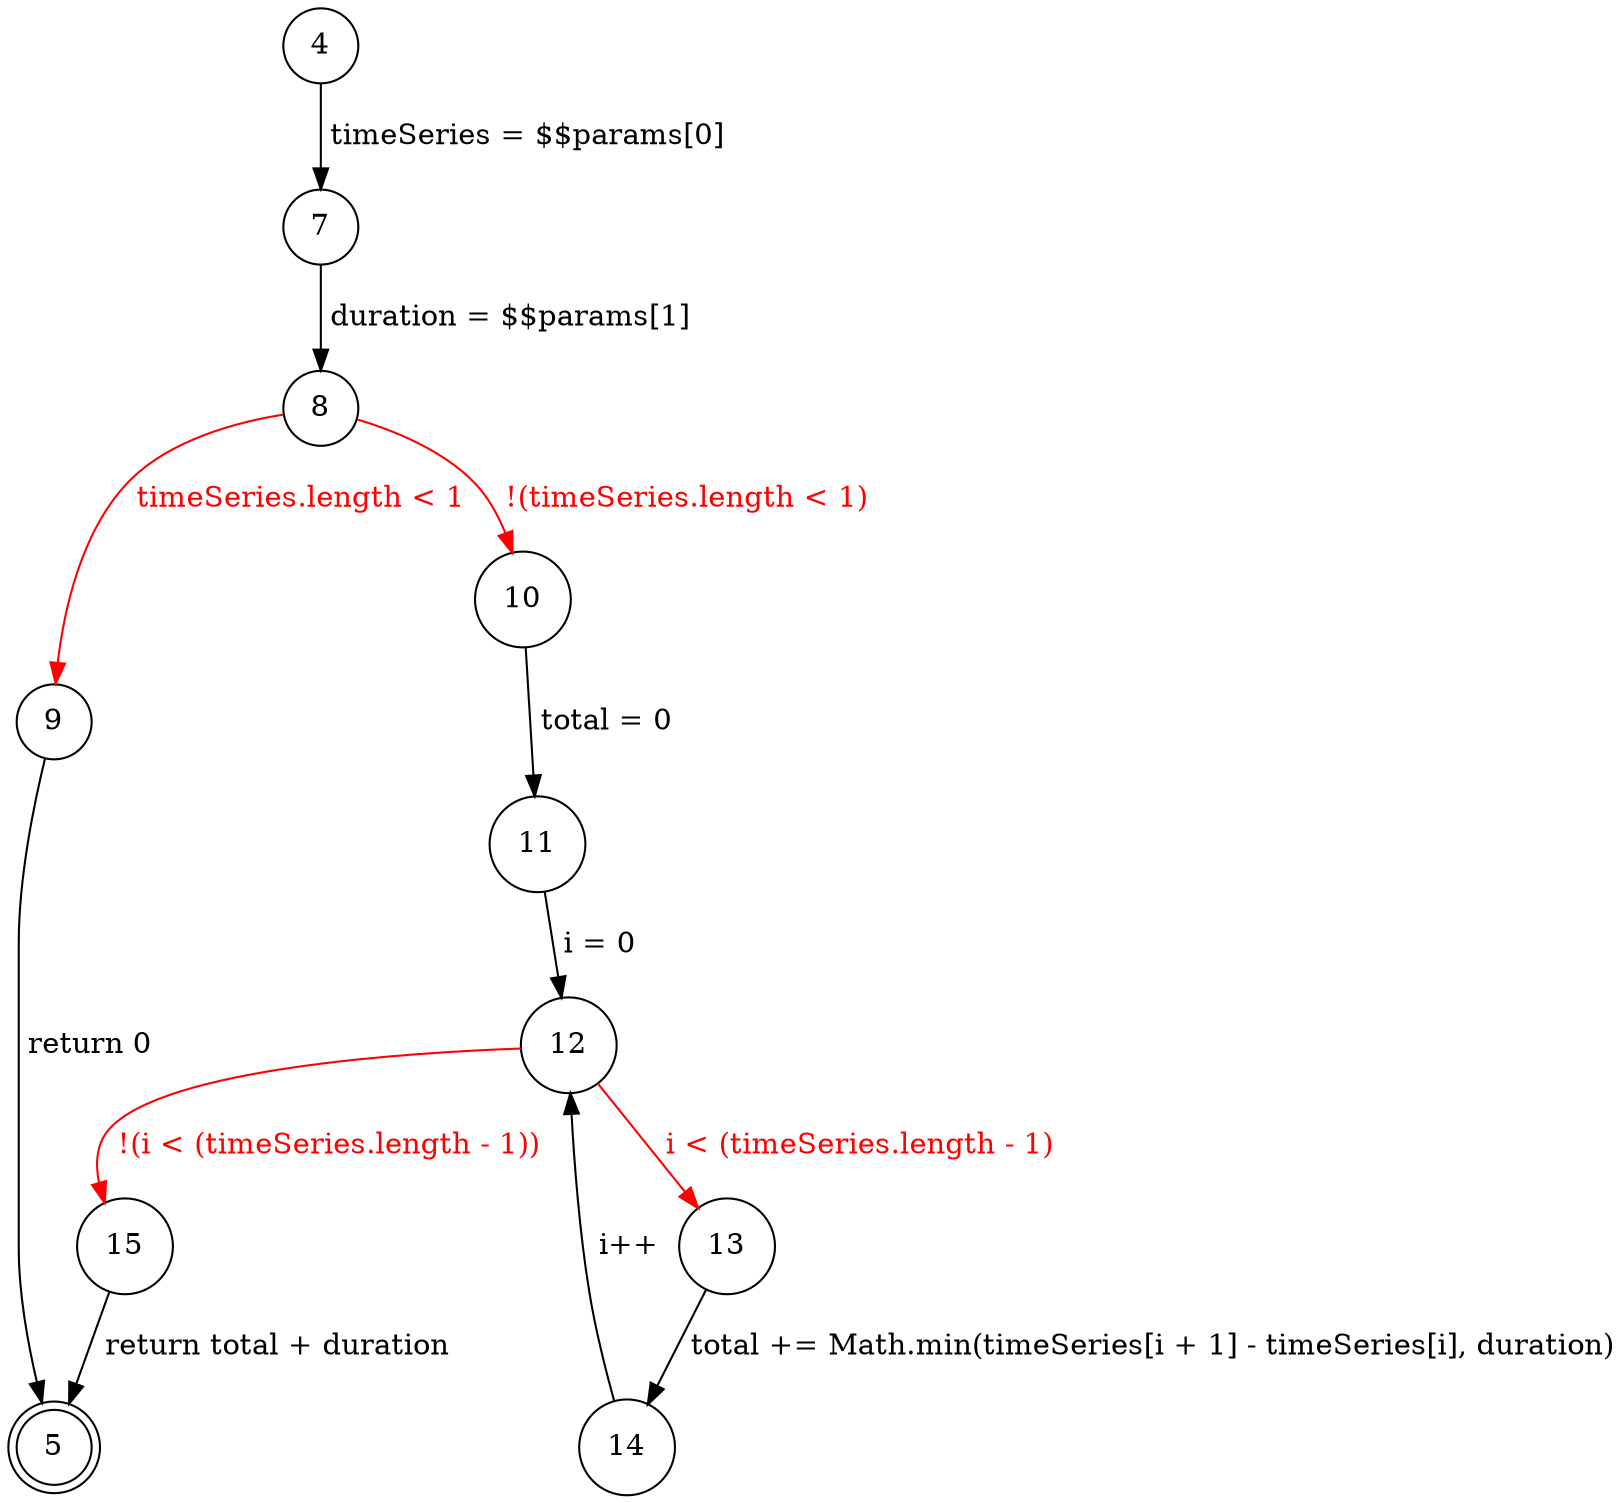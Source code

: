 // $$func1
digraph control_flow_graph {
    node [shape = doublecircle] 5
    node [shape = circle]
    
    // Unconditional edges
    4 -> 7 [label = " timeSeries = $$params[0]"]
    7 -> 8 [label = " duration = $$params[1]"]
    9 -> 5 [label = " return 0"]
    10 -> 11 [label = " total = 0"]
    11 -> 12 [label = " i = 0"]
    13 -> 14 [label = " total += Math.min(timeSeries[i + 1] - timeSeries[i], duration)"]
    14 -> 12 [label = " i++"]
    15 -> 5 [label = " return total + duration"]
    
    // Conditional edges
    edge [color = red, fontcolor = red]
    8 -> 9 [label = " timeSeries.length < 1"]
    8 -> 10 [label = " !(timeSeries.length < 1)"]
    12 -> 13 [label = " i < (timeSeries.length - 1)"]
    12 -> 15 [label = " !(i < (timeSeries.length - 1))"]
}